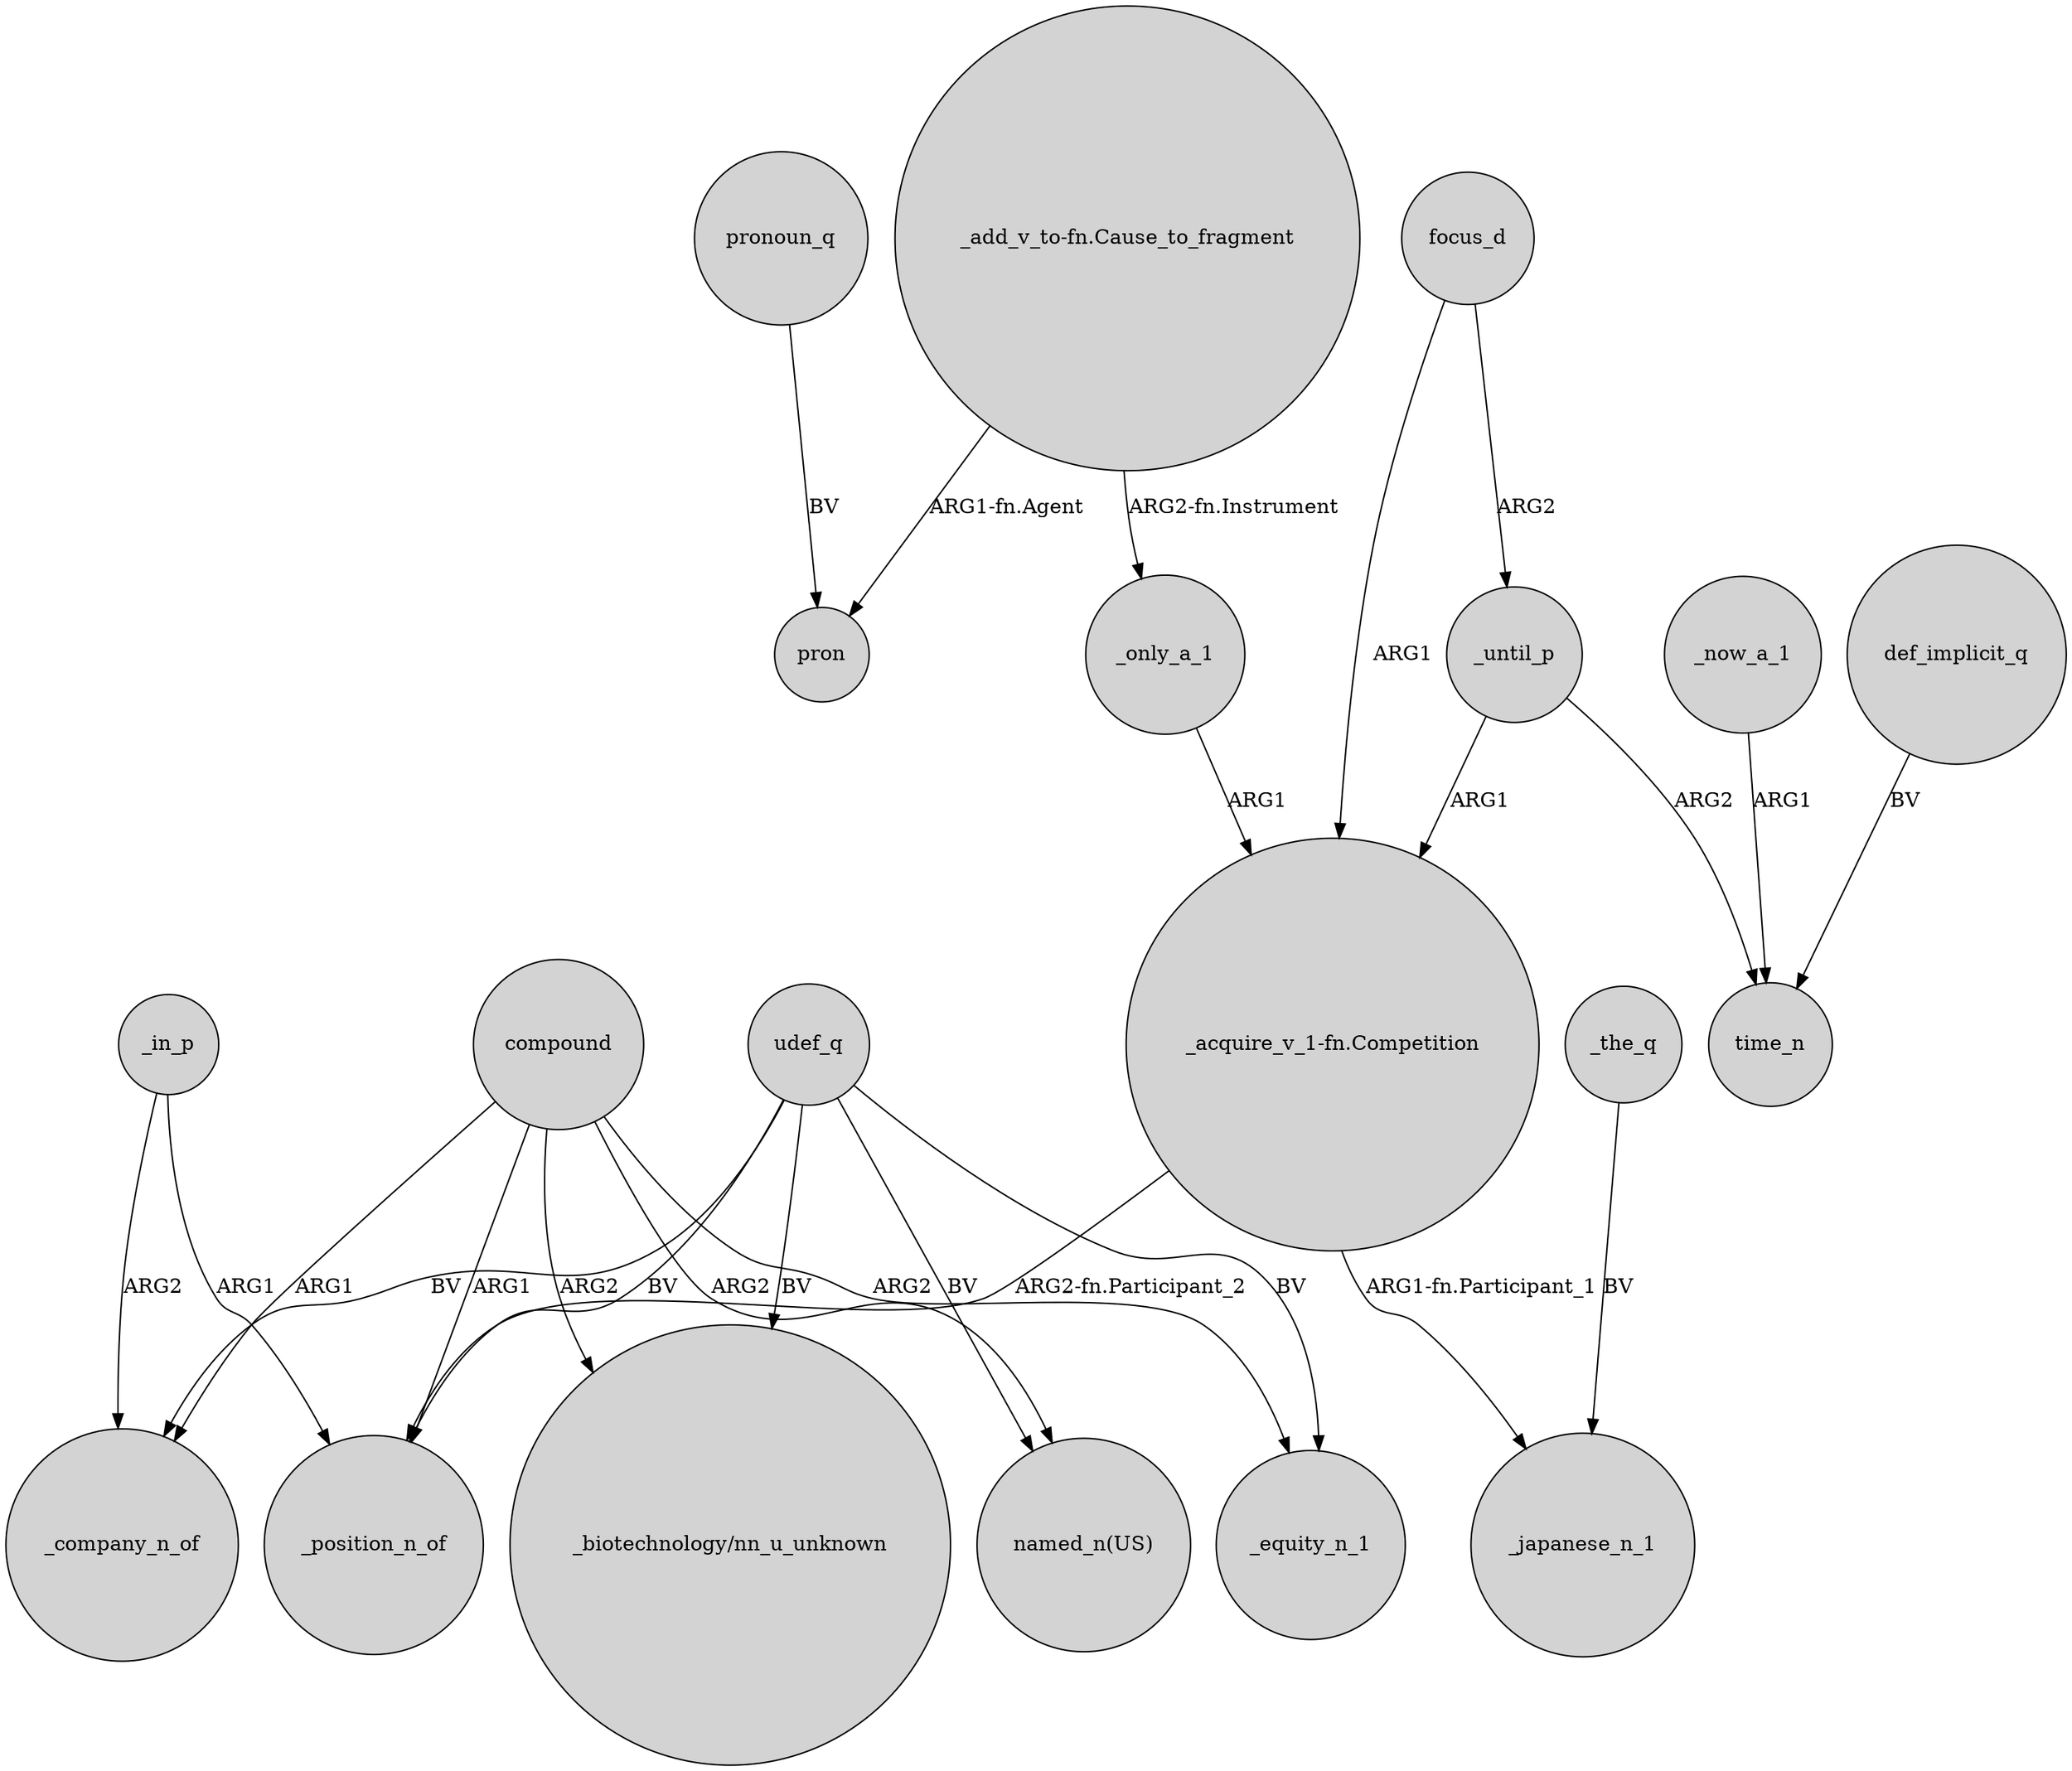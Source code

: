 digraph {
	node [shape=circle style=filled]
	_in_p -> _company_n_of [label=ARG2]
	_only_a_1 -> "_acquire_v_1-fn.Competition" [label=ARG1]
	_until_p -> time_n [label=ARG2]
	compound -> "_biotechnology/nn_u_unknown" [label=ARG2]
	"_add_v_to-fn.Cause_to_fragment" -> _only_a_1 [label="ARG2-fn.Instrument"]
	udef_q -> _equity_n_1 [label=BV]
	compound -> _position_n_of [label=ARG1]
	"_add_v_to-fn.Cause_to_fragment" -> pron [label="ARG1-fn.Agent"]
	"_acquire_v_1-fn.Competition" -> _position_n_of [label="ARG2-fn.Participant_2"]
	compound -> _company_n_of [label=ARG1]
	compound -> _equity_n_1 [label=ARG2]
	"_acquire_v_1-fn.Competition" -> _japanese_n_1 [label="ARG1-fn.Participant_1"]
	_now_a_1 -> time_n [label=ARG1]
	pronoun_q -> pron [label=BV]
	udef_q -> "_biotechnology/nn_u_unknown" [label=BV]
	_in_p -> _position_n_of [label=ARG1]
	udef_q -> _company_n_of [label=BV]
	focus_d -> _until_p [label=ARG2]
	_the_q -> _japanese_n_1 [label=BV]
	_until_p -> "_acquire_v_1-fn.Competition" [label=ARG1]
	def_implicit_q -> time_n [label=BV]
	compound -> "named_n(US)" [label=ARG2]
	udef_q -> "named_n(US)" [label=BV]
	focus_d -> "_acquire_v_1-fn.Competition" [label=ARG1]
	udef_q -> _position_n_of [label=BV]
}
